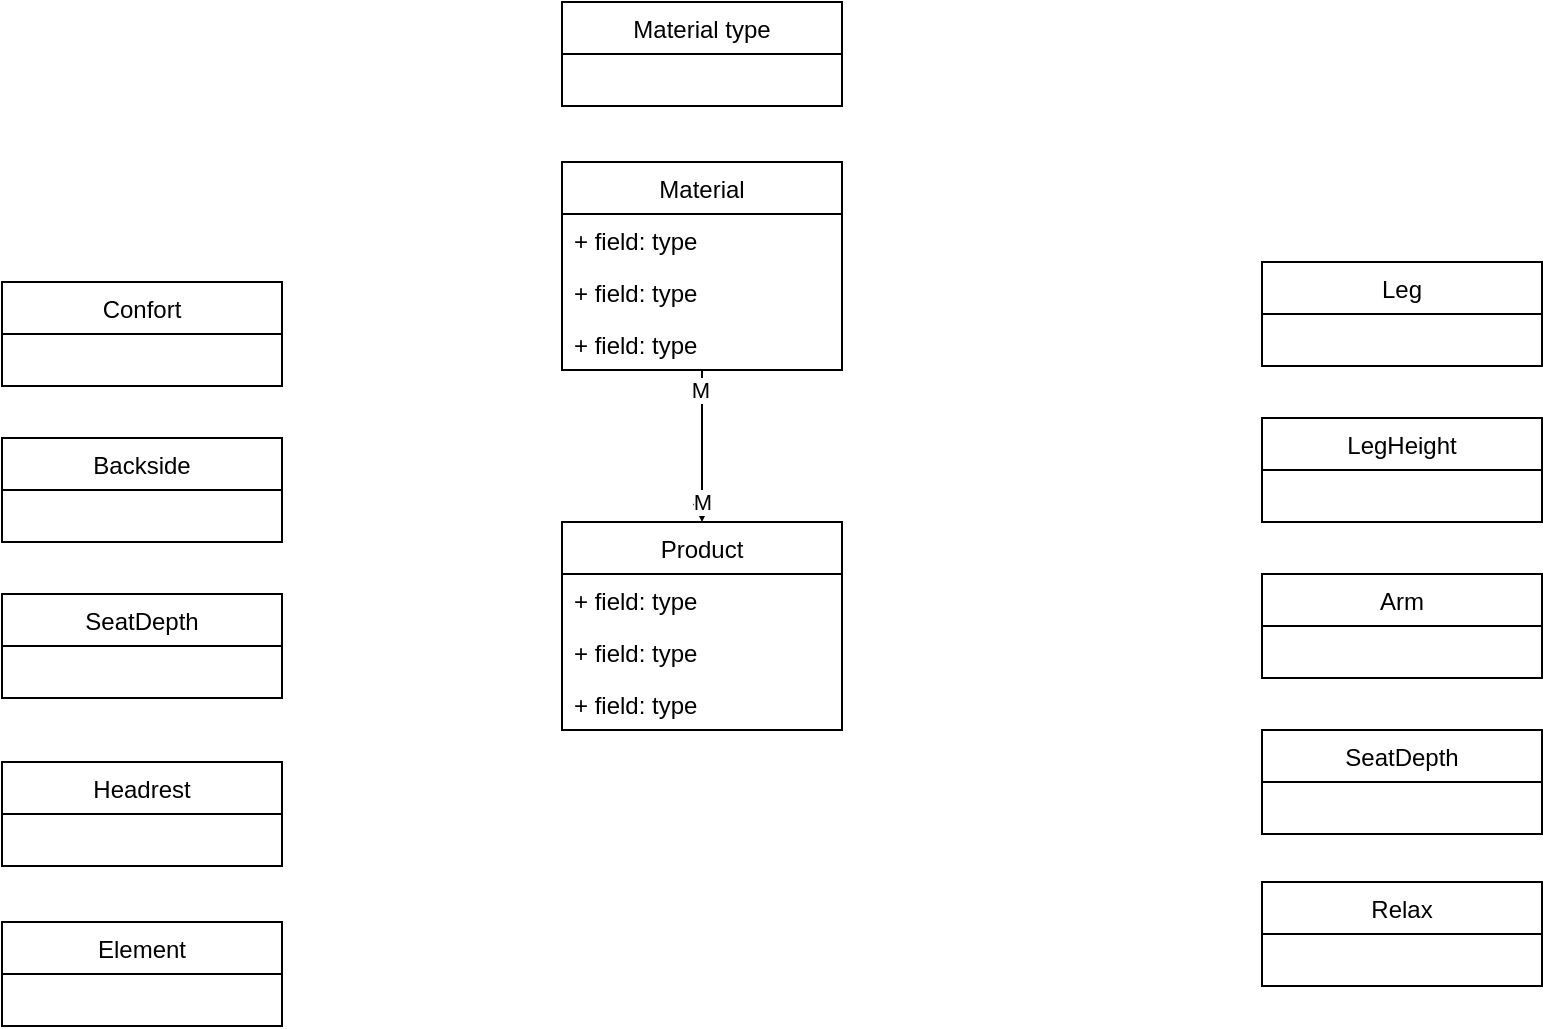 <mxfile version="13.8.0" type="github">
  <diagram id="6DBzli_-FpZvi0RXuHKG" name="Page-1">
    <mxGraphModel dx="1422" dy="882" grid="1" gridSize="10" guides="1" tooltips="1" connect="1" arrows="1" fold="1" page="1" pageScale="1" pageWidth="827" pageHeight="1169" math="0" shadow="0">
      <root>
        <mxCell id="0" />
        <mxCell id="1" parent="0" />
        <mxCell id="kP4-nh-TG316djjbOV88-27" style="edgeStyle=orthogonalEdgeStyle;rounded=0;orthogonalLoop=1;jettySize=auto;html=1;entryX=0.5;entryY=0;entryDx=0;entryDy=0;" edge="1" parent="1" source="kP4-nh-TG316djjbOV88-9" target="kP4-nh-TG316djjbOV88-1">
          <mxGeometry relative="1" as="geometry">
            <Array as="points">
              <mxPoint x="379" y="300" />
              <mxPoint x="379" y="300" />
            </Array>
          </mxGeometry>
        </mxCell>
        <mxCell id="kP4-nh-TG316djjbOV88-28" value="M" style="edgeLabel;html=1;align=center;verticalAlign=middle;resizable=0;points=[];" vertex="1" connectable="0" parent="kP4-nh-TG316djjbOV88-27">
          <mxGeometry x="0.732" relative="1" as="geometry">
            <mxPoint as="offset" />
          </mxGeometry>
        </mxCell>
        <mxCell id="kP4-nh-TG316djjbOV88-29" value="M" style="edgeLabel;html=1;align=center;verticalAlign=middle;resizable=0;points=[];" vertex="1" connectable="0" parent="kP4-nh-TG316djjbOV88-27">
          <mxGeometry x="0.474" y="-46" relative="1" as="geometry">
            <mxPoint x="45" y="-46" as="offset" />
          </mxGeometry>
        </mxCell>
        <mxCell id="kP4-nh-TG316djjbOV88-19" value="Leg" style="swimlane;fontStyle=0;childLayout=stackLayout;horizontal=1;startSize=26;fillColor=none;horizontalStack=0;resizeParent=1;resizeParentMax=0;resizeLast=0;collapsible=1;marginBottom=0;" vertex="1" parent="1">
          <mxGeometry x="659" y="190" width="140" height="52" as="geometry" />
        </mxCell>
        <mxCell id="kP4-nh-TG316djjbOV88-17" value="LegHeight" style="swimlane;fontStyle=0;childLayout=stackLayout;horizontal=1;startSize=26;fillColor=none;horizontalStack=0;resizeParent=1;resizeParentMax=0;resizeLast=0;collapsible=1;marginBottom=0;" vertex="1" parent="1">
          <mxGeometry x="659" y="268" width="140" height="52" as="geometry" />
        </mxCell>
        <mxCell id="kP4-nh-TG316djjbOV88-20" value="Arm" style="swimlane;fontStyle=0;childLayout=stackLayout;horizontal=1;startSize=26;fillColor=none;horizontalStack=0;resizeParent=1;resizeParentMax=0;resizeLast=0;collapsible=1;marginBottom=0;" vertex="1" parent="1">
          <mxGeometry x="659" y="346" width="140" height="52" as="geometry" />
        </mxCell>
        <mxCell id="kP4-nh-TG316djjbOV88-21" value="SeatDepth" style="swimlane;fontStyle=0;childLayout=stackLayout;horizontal=1;startSize=26;fillColor=none;horizontalStack=0;resizeParent=1;resizeParentMax=0;resizeLast=0;collapsible=1;marginBottom=0;" vertex="1" parent="1">
          <mxGeometry x="659" y="424" width="140" height="52" as="geometry" />
        </mxCell>
        <mxCell id="kP4-nh-TG316djjbOV88-5" value="Material type" style="swimlane;fontStyle=0;childLayout=stackLayout;horizontal=1;startSize=26;fillColor=none;horizontalStack=0;resizeParent=1;resizeParentMax=0;resizeLast=0;collapsible=1;marginBottom=0;" vertex="1" parent="1">
          <mxGeometry x="309" y="60" width="140" height="52" as="geometry" />
        </mxCell>
        <mxCell id="kP4-nh-TG316djjbOV88-18" value="Relax" style="swimlane;fontStyle=0;childLayout=stackLayout;horizontal=1;startSize=26;fillColor=none;horizontalStack=0;resizeParent=1;resizeParentMax=0;resizeLast=0;collapsible=1;marginBottom=0;" vertex="1" parent="1">
          <mxGeometry x="659" y="500" width="140" height="52" as="geometry" />
        </mxCell>
        <mxCell id="kP4-nh-TG316djjbOV88-13" value="Confort" style="swimlane;fontStyle=0;childLayout=stackLayout;horizontal=1;startSize=26;fillColor=none;horizontalStack=0;resizeParent=1;resizeParentMax=0;resizeLast=0;collapsible=1;marginBottom=0;" vertex="1" parent="1">
          <mxGeometry x="29" y="200" width="140" height="52" as="geometry" />
        </mxCell>
        <mxCell id="kP4-nh-TG316djjbOV88-14" value="Backside" style="swimlane;fontStyle=0;childLayout=stackLayout;horizontal=1;startSize=26;fillColor=none;horizontalStack=0;resizeParent=1;resizeParentMax=0;resizeLast=0;collapsible=1;marginBottom=0;" vertex="1" parent="1">
          <mxGeometry x="29" y="278" width="140" height="52" as="geometry" />
        </mxCell>
        <mxCell id="kP4-nh-TG316djjbOV88-15" value="SeatDepth" style="swimlane;fontStyle=0;childLayout=stackLayout;horizontal=1;startSize=26;fillColor=none;horizontalStack=0;resizeParent=1;resizeParentMax=0;resizeLast=0;collapsible=1;marginBottom=0;" vertex="1" parent="1">
          <mxGeometry x="29" y="356" width="140" height="52" as="geometry" />
        </mxCell>
        <mxCell id="kP4-nh-TG316djjbOV88-22" value="Headrest" style="swimlane;fontStyle=0;childLayout=stackLayout;horizontal=1;startSize=26;fillColor=none;horizontalStack=0;resizeParent=1;resizeParentMax=0;resizeLast=0;collapsible=1;marginBottom=0;" vertex="1" parent="1">
          <mxGeometry x="29" y="440" width="140" height="52" as="geometry" />
        </mxCell>
        <mxCell id="kP4-nh-TG316djjbOV88-9" value="Material" style="swimlane;fontStyle=0;childLayout=stackLayout;horizontal=1;startSize=26;fillColor=none;horizontalStack=0;resizeParent=1;resizeParentMax=0;resizeLast=0;collapsible=1;marginBottom=0;" vertex="1" parent="1">
          <mxGeometry x="309" y="140" width="140" height="104" as="geometry" />
        </mxCell>
        <mxCell id="kP4-nh-TG316djjbOV88-10" value="+ field: type" style="text;strokeColor=none;fillColor=none;align=left;verticalAlign=top;spacingLeft=4;spacingRight=4;overflow=hidden;rotatable=0;points=[[0,0.5],[1,0.5]];portConstraint=eastwest;" vertex="1" parent="kP4-nh-TG316djjbOV88-9">
          <mxGeometry y="26" width="140" height="26" as="geometry" />
        </mxCell>
        <mxCell id="kP4-nh-TG316djjbOV88-11" value="+ field: type" style="text;strokeColor=none;fillColor=none;align=left;verticalAlign=top;spacingLeft=4;spacingRight=4;overflow=hidden;rotatable=0;points=[[0,0.5],[1,0.5]];portConstraint=eastwest;" vertex="1" parent="kP4-nh-TG316djjbOV88-9">
          <mxGeometry y="52" width="140" height="26" as="geometry" />
        </mxCell>
        <mxCell id="kP4-nh-TG316djjbOV88-12" value="+ field: type" style="text;strokeColor=none;fillColor=none;align=left;verticalAlign=top;spacingLeft=4;spacingRight=4;overflow=hidden;rotatable=0;points=[[0,0.5],[1,0.5]];portConstraint=eastwest;" vertex="1" parent="kP4-nh-TG316djjbOV88-9">
          <mxGeometry y="78" width="140" height="26" as="geometry" />
        </mxCell>
        <mxCell id="kP4-nh-TG316djjbOV88-1" value="Product" style="swimlane;fontStyle=0;childLayout=stackLayout;horizontal=1;startSize=26;fillColor=none;horizontalStack=0;resizeParent=1;resizeParentMax=0;resizeLast=0;collapsible=1;marginBottom=0;" vertex="1" parent="1">
          <mxGeometry x="309" y="320" width="140" height="104" as="geometry" />
        </mxCell>
        <mxCell id="kP4-nh-TG316djjbOV88-2" value="+ field: type" style="text;strokeColor=none;fillColor=none;align=left;verticalAlign=top;spacingLeft=4;spacingRight=4;overflow=hidden;rotatable=0;points=[[0,0.5],[1,0.5]];portConstraint=eastwest;" vertex="1" parent="kP4-nh-TG316djjbOV88-1">
          <mxGeometry y="26" width="140" height="26" as="geometry" />
        </mxCell>
        <mxCell id="kP4-nh-TG316djjbOV88-3" value="+ field: type" style="text;strokeColor=none;fillColor=none;align=left;verticalAlign=top;spacingLeft=4;spacingRight=4;overflow=hidden;rotatable=0;points=[[0,0.5],[1,0.5]];portConstraint=eastwest;" vertex="1" parent="kP4-nh-TG316djjbOV88-1">
          <mxGeometry y="52" width="140" height="26" as="geometry" />
        </mxCell>
        <mxCell id="kP4-nh-TG316djjbOV88-4" value="+ field: type" style="text;strokeColor=none;fillColor=none;align=left;verticalAlign=top;spacingLeft=4;spacingRight=4;overflow=hidden;rotatable=0;points=[[0,0.5],[1,0.5]];portConstraint=eastwest;" vertex="1" parent="kP4-nh-TG316djjbOV88-1">
          <mxGeometry y="78" width="140" height="26" as="geometry" />
        </mxCell>
        <mxCell id="kP4-nh-TG316djjbOV88-30" value="Element" style="swimlane;fontStyle=0;childLayout=stackLayout;horizontal=1;startSize=26;fillColor=none;horizontalStack=0;resizeParent=1;resizeParentMax=0;resizeLast=0;collapsible=1;marginBottom=0;" vertex="1" parent="1">
          <mxGeometry x="29" y="520" width="140" height="52" as="geometry" />
        </mxCell>
      </root>
    </mxGraphModel>
  </diagram>
</mxfile>
